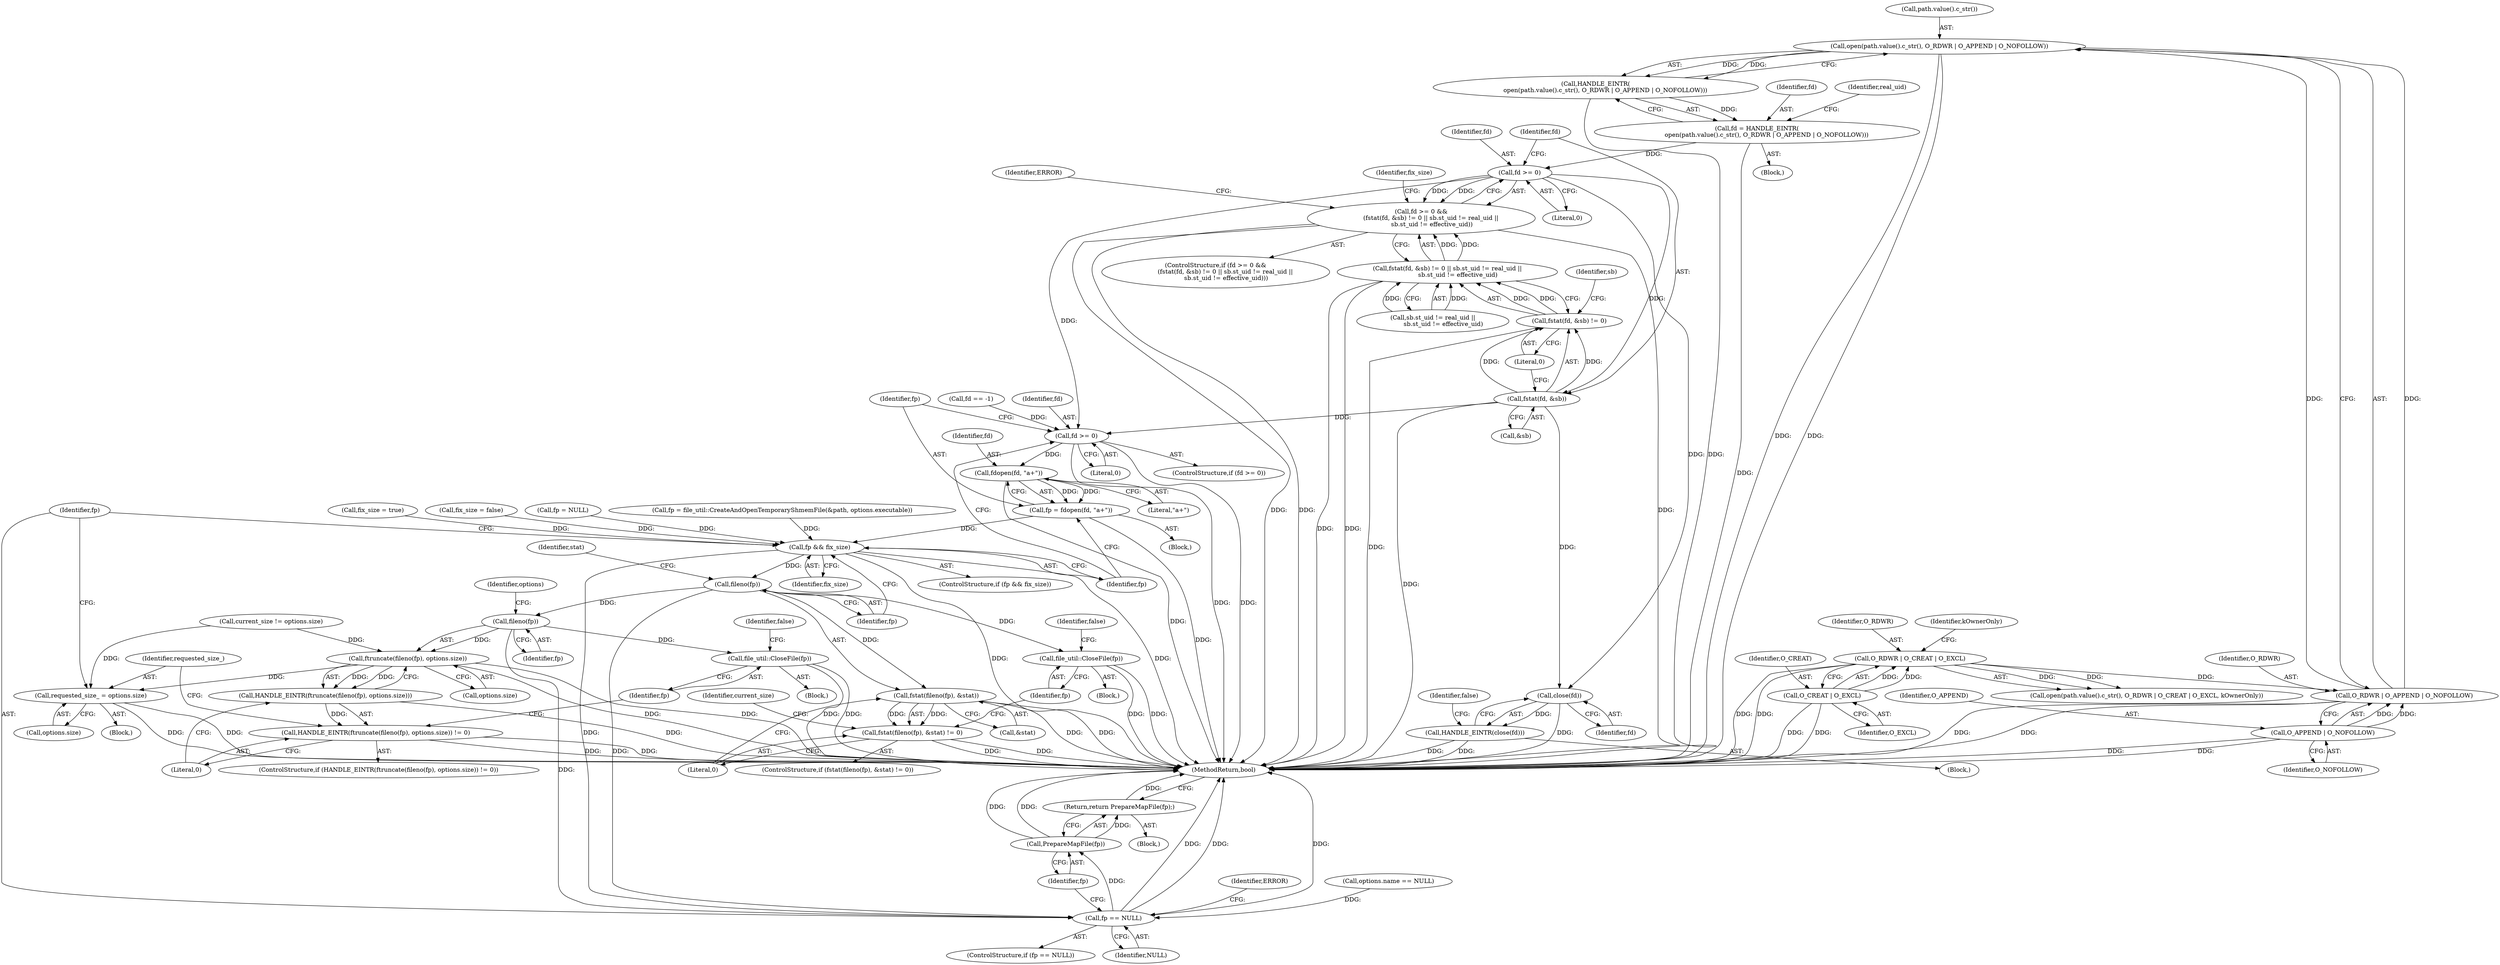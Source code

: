 digraph "0_Chrome_afb848acb43ba316097ab4fddfa38dbd80bc6a71@API" {
"1000215" [label="(Call,open(path.value().c_str(), O_RDWR | O_APPEND | O_NOFOLLOW))"];
"1000217" [label="(Call,O_RDWR | O_APPEND | O_NOFOLLOW)"];
"1000196" [label="(Call,O_RDWR | O_CREAT | O_EXCL)"];
"1000198" [label="(Call,O_CREAT | O_EXCL)"];
"1000219" [label="(Call,O_APPEND | O_NOFOLLOW)"];
"1000214" [label="(Call,HANDLE_EINTR(\n          open(path.value().c_str(), O_RDWR | O_APPEND | O_NOFOLLOW)))"];
"1000212" [label="(Call,fd = HANDLE_EINTR(\n          open(path.value().c_str(), O_RDWR | O_APPEND | O_NOFOLLOW)))"];
"1000233" [label="(Call,fd >= 0)"];
"1000232" [label="(Call,fd >= 0 &&\n          (fstat(fd, &sb) != 0 || sb.st_uid != real_uid ||\n           sb.st_uid != effective_uid))"];
"1000238" [label="(Call,fstat(fd, &sb))"];
"1000237" [label="(Call,fstat(fd, &sb) != 0)"];
"1000236" [label="(Call,fstat(fd, &sb) != 0 || sb.st_uid != real_uid ||\n           sb.st_uid != effective_uid)"];
"1000260" [label="(Call,close(fd))"];
"1000259" [label="(Call,HANDLE_EINTR(close(fd)))"];
"1000271" [label="(Call,fd >= 0)"];
"1000277" [label="(Call,fdopen(fd, \"a+\"))"];
"1000275" [label="(Call,fp = fdopen(fd, \"a+\"))"];
"1000281" [label="(Call,fp && fix_size)"];
"1000289" [label="(Call,fileno(fp))"];
"1000288" [label="(Call,fstat(fileno(fp), &stat))"];
"1000287" [label="(Call,fstat(fileno(fp), &stat) != 0)"];
"1000295" [label="(Call,file_util::CloseFile(fp))"];
"1000316" [label="(Call,fileno(fp))"];
"1000315" [label="(Call,ftruncate(fileno(fp), options.size))"];
"1000314" [label="(Call,HANDLE_EINTR(ftruncate(fileno(fp), options.size)))"];
"1000313" [label="(Call,HANDLE_EINTR(ftruncate(fileno(fp), options.size)) != 0)"];
"1000327" [label="(Call,requested_size_ = options.size)"];
"1000323" [label="(Call,file_util::CloseFile(fp))"];
"1000333" [label="(Call,fp == NULL)"];
"1000378" [label="(Call,PrepareMapFile(fp))"];
"1000377" [label="(Return,return PrepareMapFile(fp);)"];
"1000204" [label="(Call,fd == -1)"];
"1000276" [label="(Identifier,fp)"];
"1000281" [label="(Call,fp && fix_size)"];
"1000270" [label="(ControlStructure,if (fd >= 0))"];
"1000234" [label="(Identifier,fd)"];
"1000196" [label="(Call,O_RDWR | O_CREAT | O_EXCL)"];
"1000314" [label="(Call,HANDLE_EINTR(ftruncate(fileno(fp), options.size)))"];
"1000242" [label="(Literal,0)"];
"1000194" [label="(Call,open(path.value().c_str(), O_RDWR | O_CREAT | O_EXCL, kOwnerOnly))"];
"1000219" [label="(Call,O_APPEND | O_NOFOLLOW)"];
"1000334" [label="(Identifier,fp)"];
"1000198" [label="(Call,O_CREAT | O_EXCL)"];
"1000215" [label="(Call,open(path.value().c_str(), O_RDWR | O_APPEND | O_NOFOLLOW))"];
"1000271" [label="(Call,fd >= 0)"];
"1000378" [label="(Call,PrepareMapFile(fp))"];
"1000263" [label="(Identifier,false)"];
"1000260" [label="(Call,close(fd))"];
"1000280" [label="(ControlStructure,if (fp && fix_size))"];
"1000212" [label="(Call,fd = HANDLE_EINTR(\n          open(path.value().c_str(), O_RDWR | O_APPEND | O_NOFOLLOW)))"];
"1000321" [label="(Literal,0)"];
"1000275" [label="(Call,fp = fdopen(fd, \"a+\"))"];
"1000377" [label="(Return,return PrepareMapFile(fp);)"];
"1000224" [label="(Identifier,real_uid)"];
"1000246" [label="(Identifier,sb)"];
"1000243" [label="(Call,sb.st_uid != real_uid ||\n           sb.st_uid != effective_uid)"];
"1000316" [label="(Call,fileno(fp))"];
"1000240" [label="(Call,&sb)"];
"1000279" [label="(Literal,\"a+\")"];
"1000289" [label="(Call,fileno(fp))"];
"1000313" [label="(Call,HANDLE_EINTR(ftruncate(fileno(fp), options.size)) != 0)"];
"1000216" [label="(Call,path.value().c_str())"];
"1000239" [label="(Identifier,fd)"];
"1000319" [label="(Identifier,options)"];
"1000326" [label="(Identifier,false)"];
"1000220" [label="(Identifier,O_APPEND)"];
"1000286" [label="(ControlStructure,if (fstat(fileno(fp), &stat) != 0))"];
"1000273" [label="(Literal,0)"];
"1000312" [label="(ControlStructure,if (HANDLE_EINTR(ftruncate(fileno(fp), options.size)) != 0))"];
"1000315" [label="(Call,ftruncate(fileno(fp), options.size))"];
"1000267" [label="(Call,fp = NULL)"];
"1000328" [label="(Identifier,requested_size_)"];
"1000295" [label="(Call,file_util::CloseFile(fp))"];
"1000327" [label="(Call,requested_size_ = options.size)"];
"1000332" [label="(ControlStructure,if (fp == NULL))"];
"1000333" [label="(Call,fp == NULL)"];
"1000278" [label="(Identifier,fd)"];
"1000318" [label="(Call,options.size)"];
"1000153" [label="(Call,fp = file_util::CreateAndOpenTemporaryShmemFile(&path, options.executable))"];
"1000236" [label="(Call,fstat(fd, &sb) != 0 || sb.st_uid != real_uid ||\n           sb.st_uid != effective_uid)"];
"1000277" [label="(Call,fdopen(fd, \"a+\"))"];
"1000233" [label="(Call,fd >= 0)"];
"1000294" [label="(Block,)"];
"1000282" [label="(Identifier,fp)"];
"1000292" [label="(Identifier,stat)"];
"1000232" [label="(Call,fd >= 0 &&\n          (fstat(fd, &sb) != 0 || sb.st_uid != real_uid ||\n           sb.st_uid != effective_uid))"];
"1000335" [label="(Identifier,NULL)"];
"1000274" [label="(Block,)"];
"1000218" [label="(Identifier,O_RDWR)"];
"1000380" [label="(MethodReturn,bool)"];
"1000221" [label="(Identifier,O_NOFOLLOW)"];
"1000324" [label="(Identifier,fp)"];
"1000235" [label="(Literal,0)"];
"1000238" [label="(Call,fstat(fd, &sb))"];
"1000135" [label="(Call,fix_size = true)"];
"1000200" [label="(Identifier,O_EXCL)"];
"1000261" [label="(Identifier,fd)"];
"1000214" [label="(Call,HANDLE_EINTR(\n          open(path.value().c_str(), O_RDWR | O_APPEND | O_NOFOLLOW)))"];
"1000197" [label="(Identifier,O_RDWR)"];
"1000264" [label="(Call,fix_size = false)"];
"1000117" [label="(Block,)"];
"1000272" [label="(Identifier,fd)"];
"1000339" [label="(Identifier,ERROR)"];
"1000293" [label="(Literal,0)"];
"1000283" [label="(Identifier,fix_size)"];
"1000306" [label="(Call,current_size != options.size)"];
"1000379" [label="(Identifier,fp)"];
"1000301" [label="(Identifier,current_size)"];
"1000322" [label="(Block,)"];
"1000211" [label="(Block,)"];
"1000329" [label="(Call,options.size)"];
"1000296" [label="(Identifier,fp)"];
"1000290" [label="(Identifier,fp)"];
"1000317" [label="(Identifier,fp)"];
"1000231" [label="(ControlStructure,if (fd >= 0 &&\n          (fstat(fd, &sb) != 0 || sb.st_uid != real_uid ||\n           sb.st_uid != effective_uid)))"];
"1000201" [label="(Identifier,kOwnerOnly)"];
"1000291" [label="(Call,&stat)"];
"1000298" [label="(Identifier,false)"];
"1000265" [label="(Identifier,fix_size)"];
"1000259" [label="(Call,HANDLE_EINTR(close(fd)))"];
"1000199" [label="(Identifier,O_CREAT)"];
"1000323" [label="(Call,file_util::CloseFile(fp))"];
"1000284" [label="(Block,)"];
"1000237" [label="(Call,fstat(fd, &sb) != 0)"];
"1000213" [label="(Identifier,fd)"];
"1000217" [label="(Call,O_RDWR | O_APPEND | O_NOFOLLOW)"];
"1000141" [label="(Call,options.name == NULL)"];
"1000257" [label="(Identifier,ERROR)"];
"1000254" [label="(Block,)"];
"1000287" [label="(Call,fstat(fileno(fp), &stat) != 0)"];
"1000288" [label="(Call,fstat(fileno(fp), &stat))"];
"1000215" -> "1000214"  [label="AST: "];
"1000215" -> "1000217"  [label="CFG: "];
"1000216" -> "1000215"  [label="AST: "];
"1000217" -> "1000215"  [label="AST: "];
"1000214" -> "1000215"  [label="CFG: "];
"1000215" -> "1000380"  [label="DDG: "];
"1000215" -> "1000380"  [label="DDG: "];
"1000215" -> "1000214"  [label="DDG: "];
"1000215" -> "1000214"  [label="DDG: "];
"1000217" -> "1000215"  [label="DDG: "];
"1000217" -> "1000215"  [label="DDG: "];
"1000217" -> "1000219"  [label="CFG: "];
"1000218" -> "1000217"  [label="AST: "];
"1000219" -> "1000217"  [label="AST: "];
"1000217" -> "1000380"  [label="DDG: "];
"1000217" -> "1000380"  [label="DDG: "];
"1000196" -> "1000217"  [label="DDG: "];
"1000219" -> "1000217"  [label="DDG: "];
"1000219" -> "1000217"  [label="DDG: "];
"1000196" -> "1000194"  [label="AST: "];
"1000196" -> "1000198"  [label="CFG: "];
"1000197" -> "1000196"  [label="AST: "];
"1000198" -> "1000196"  [label="AST: "];
"1000201" -> "1000196"  [label="CFG: "];
"1000196" -> "1000380"  [label="DDG: "];
"1000196" -> "1000380"  [label="DDG: "];
"1000196" -> "1000194"  [label="DDG: "];
"1000196" -> "1000194"  [label="DDG: "];
"1000198" -> "1000196"  [label="DDG: "];
"1000198" -> "1000196"  [label="DDG: "];
"1000198" -> "1000200"  [label="CFG: "];
"1000199" -> "1000198"  [label="AST: "];
"1000200" -> "1000198"  [label="AST: "];
"1000198" -> "1000380"  [label="DDG: "];
"1000198" -> "1000380"  [label="DDG: "];
"1000219" -> "1000221"  [label="CFG: "];
"1000220" -> "1000219"  [label="AST: "];
"1000221" -> "1000219"  [label="AST: "];
"1000219" -> "1000380"  [label="DDG: "];
"1000219" -> "1000380"  [label="DDG: "];
"1000214" -> "1000212"  [label="AST: "];
"1000212" -> "1000214"  [label="CFG: "];
"1000214" -> "1000380"  [label="DDG: "];
"1000214" -> "1000212"  [label="DDG: "];
"1000212" -> "1000211"  [label="AST: "];
"1000213" -> "1000212"  [label="AST: "];
"1000224" -> "1000212"  [label="CFG: "];
"1000212" -> "1000380"  [label="DDG: "];
"1000212" -> "1000233"  [label="DDG: "];
"1000233" -> "1000232"  [label="AST: "];
"1000233" -> "1000235"  [label="CFG: "];
"1000234" -> "1000233"  [label="AST: "];
"1000235" -> "1000233"  [label="AST: "];
"1000239" -> "1000233"  [label="CFG: "];
"1000232" -> "1000233"  [label="CFG: "];
"1000233" -> "1000232"  [label="DDG: "];
"1000233" -> "1000232"  [label="DDG: "];
"1000233" -> "1000238"  [label="DDG: "];
"1000233" -> "1000260"  [label="DDG: "];
"1000233" -> "1000271"  [label="DDG: "];
"1000232" -> "1000231"  [label="AST: "];
"1000232" -> "1000236"  [label="CFG: "];
"1000236" -> "1000232"  [label="AST: "];
"1000257" -> "1000232"  [label="CFG: "];
"1000265" -> "1000232"  [label="CFG: "];
"1000232" -> "1000380"  [label="DDG: "];
"1000232" -> "1000380"  [label="DDG: "];
"1000232" -> "1000380"  [label="DDG: "];
"1000236" -> "1000232"  [label="DDG: "];
"1000236" -> "1000232"  [label="DDG: "];
"1000238" -> "1000237"  [label="AST: "];
"1000238" -> "1000240"  [label="CFG: "];
"1000239" -> "1000238"  [label="AST: "];
"1000240" -> "1000238"  [label="AST: "];
"1000242" -> "1000238"  [label="CFG: "];
"1000238" -> "1000380"  [label="DDG: "];
"1000238" -> "1000237"  [label="DDG: "];
"1000238" -> "1000237"  [label="DDG: "];
"1000238" -> "1000260"  [label="DDG: "];
"1000238" -> "1000271"  [label="DDG: "];
"1000237" -> "1000236"  [label="AST: "];
"1000237" -> "1000242"  [label="CFG: "];
"1000242" -> "1000237"  [label="AST: "];
"1000246" -> "1000237"  [label="CFG: "];
"1000236" -> "1000237"  [label="CFG: "];
"1000237" -> "1000380"  [label="DDG: "];
"1000237" -> "1000236"  [label="DDG: "];
"1000237" -> "1000236"  [label="DDG: "];
"1000236" -> "1000243"  [label="CFG: "];
"1000243" -> "1000236"  [label="AST: "];
"1000236" -> "1000380"  [label="DDG: "];
"1000236" -> "1000380"  [label="DDG: "];
"1000243" -> "1000236"  [label="DDG: "];
"1000243" -> "1000236"  [label="DDG: "];
"1000260" -> "1000259"  [label="AST: "];
"1000260" -> "1000261"  [label="CFG: "];
"1000261" -> "1000260"  [label="AST: "];
"1000259" -> "1000260"  [label="CFG: "];
"1000260" -> "1000380"  [label="DDG: "];
"1000260" -> "1000259"  [label="DDG: "];
"1000259" -> "1000254"  [label="AST: "];
"1000263" -> "1000259"  [label="CFG: "];
"1000259" -> "1000380"  [label="DDG: "];
"1000259" -> "1000380"  [label="DDG: "];
"1000271" -> "1000270"  [label="AST: "];
"1000271" -> "1000273"  [label="CFG: "];
"1000272" -> "1000271"  [label="AST: "];
"1000273" -> "1000271"  [label="AST: "];
"1000276" -> "1000271"  [label="CFG: "];
"1000282" -> "1000271"  [label="CFG: "];
"1000271" -> "1000380"  [label="DDG: "];
"1000271" -> "1000380"  [label="DDG: "];
"1000204" -> "1000271"  [label="DDG: "];
"1000271" -> "1000277"  [label="DDG: "];
"1000277" -> "1000275"  [label="AST: "];
"1000277" -> "1000279"  [label="CFG: "];
"1000278" -> "1000277"  [label="AST: "];
"1000279" -> "1000277"  [label="AST: "];
"1000275" -> "1000277"  [label="CFG: "];
"1000277" -> "1000380"  [label="DDG: "];
"1000277" -> "1000275"  [label="DDG: "];
"1000277" -> "1000275"  [label="DDG: "];
"1000275" -> "1000274"  [label="AST: "];
"1000276" -> "1000275"  [label="AST: "];
"1000282" -> "1000275"  [label="CFG: "];
"1000275" -> "1000380"  [label="DDG: "];
"1000275" -> "1000281"  [label="DDG: "];
"1000281" -> "1000280"  [label="AST: "];
"1000281" -> "1000282"  [label="CFG: "];
"1000281" -> "1000283"  [label="CFG: "];
"1000282" -> "1000281"  [label="AST: "];
"1000283" -> "1000281"  [label="AST: "];
"1000290" -> "1000281"  [label="CFG: "];
"1000334" -> "1000281"  [label="CFG: "];
"1000281" -> "1000380"  [label="DDG: "];
"1000281" -> "1000380"  [label="DDG: "];
"1000267" -> "1000281"  [label="DDG: "];
"1000153" -> "1000281"  [label="DDG: "];
"1000264" -> "1000281"  [label="DDG: "];
"1000135" -> "1000281"  [label="DDG: "];
"1000281" -> "1000289"  [label="DDG: "];
"1000281" -> "1000333"  [label="DDG: "];
"1000289" -> "1000288"  [label="AST: "];
"1000289" -> "1000290"  [label="CFG: "];
"1000290" -> "1000289"  [label="AST: "];
"1000292" -> "1000289"  [label="CFG: "];
"1000289" -> "1000288"  [label="DDG: "];
"1000289" -> "1000295"  [label="DDG: "];
"1000289" -> "1000316"  [label="DDG: "];
"1000289" -> "1000333"  [label="DDG: "];
"1000288" -> "1000287"  [label="AST: "];
"1000288" -> "1000291"  [label="CFG: "];
"1000291" -> "1000288"  [label="AST: "];
"1000293" -> "1000288"  [label="CFG: "];
"1000288" -> "1000380"  [label="DDG: "];
"1000288" -> "1000380"  [label="DDG: "];
"1000288" -> "1000287"  [label="DDG: "];
"1000288" -> "1000287"  [label="DDG: "];
"1000287" -> "1000286"  [label="AST: "];
"1000287" -> "1000293"  [label="CFG: "];
"1000293" -> "1000287"  [label="AST: "];
"1000296" -> "1000287"  [label="CFG: "];
"1000301" -> "1000287"  [label="CFG: "];
"1000287" -> "1000380"  [label="DDG: "];
"1000287" -> "1000380"  [label="DDG: "];
"1000295" -> "1000294"  [label="AST: "];
"1000295" -> "1000296"  [label="CFG: "];
"1000296" -> "1000295"  [label="AST: "];
"1000298" -> "1000295"  [label="CFG: "];
"1000295" -> "1000380"  [label="DDG: "];
"1000295" -> "1000380"  [label="DDG: "];
"1000316" -> "1000315"  [label="AST: "];
"1000316" -> "1000317"  [label="CFG: "];
"1000317" -> "1000316"  [label="AST: "];
"1000319" -> "1000316"  [label="CFG: "];
"1000316" -> "1000315"  [label="DDG: "];
"1000316" -> "1000323"  [label="DDG: "];
"1000316" -> "1000333"  [label="DDG: "];
"1000315" -> "1000314"  [label="AST: "];
"1000315" -> "1000318"  [label="CFG: "];
"1000318" -> "1000315"  [label="AST: "];
"1000314" -> "1000315"  [label="CFG: "];
"1000315" -> "1000380"  [label="DDG: "];
"1000315" -> "1000380"  [label="DDG: "];
"1000315" -> "1000314"  [label="DDG: "];
"1000315" -> "1000314"  [label="DDG: "];
"1000306" -> "1000315"  [label="DDG: "];
"1000315" -> "1000327"  [label="DDG: "];
"1000314" -> "1000313"  [label="AST: "];
"1000321" -> "1000314"  [label="CFG: "];
"1000314" -> "1000380"  [label="DDG: "];
"1000314" -> "1000313"  [label="DDG: "];
"1000313" -> "1000312"  [label="AST: "];
"1000313" -> "1000321"  [label="CFG: "];
"1000321" -> "1000313"  [label="AST: "];
"1000324" -> "1000313"  [label="CFG: "];
"1000328" -> "1000313"  [label="CFG: "];
"1000313" -> "1000380"  [label="DDG: "];
"1000313" -> "1000380"  [label="DDG: "];
"1000327" -> "1000284"  [label="AST: "];
"1000327" -> "1000329"  [label="CFG: "];
"1000328" -> "1000327"  [label="AST: "];
"1000329" -> "1000327"  [label="AST: "];
"1000334" -> "1000327"  [label="CFG: "];
"1000327" -> "1000380"  [label="DDG: "];
"1000327" -> "1000380"  [label="DDG: "];
"1000306" -> "1000327"  [label="DDG: "];
"1000323" -> "1000322"  [label="AST: "];
"1000323" -> "1000324"  [label="CFG: "];
"1000324" -> "1000323"  [label="AST: "];
"1000326" -> "1000323"  [label="CFG: "];
"1000323" -> "1000380"  [label="DDG: "];
"1000323" -> "1000380"  [label="DDG: "];
"1000333" -> "1000332"  [label="AST: "];
"1000333" -> "1000335"  [label="CFG: "];
"1000334" -> "1000333"  [label="AST: "];
"1000335" -> "1000333"  [label="AST: "];
"1000339" -> "1000333"  [label="CFG: "];
"1000379" -> "1000333"  [label="CFG: "];
"1000333" -> "1000380"  [label="DDG: "];
"1000333" -> "1000380"  [label="DDG: "];
"1000333" -> "1000380"  [label="DDG: "];
"1000141" -> "1000333"  [label="DDG: "];
"1000333" -> "1000378"  [label="DDG: "];
"1000378" -> "1000377"  [label="AST: "];
"1000378" -> "1000379"  [label="CFG: "];
"1000379" -> "1000378"  [label="AST: "];
"1000377" -> "1000378"  [label="CFG: "];
"1000378" -> "1000380"  [label="DDG: "];
"1000378" -> "1000380"  [label="DDG: "];
"1000378" -> "1000377"  [label="DDG: "];
"1000377" -> "1000117"  [label="AST: "];
"1000380" -> "1000377"  [label="CFG: "];
"1000377" -> "1000380"  [label="DDG: "];
}
